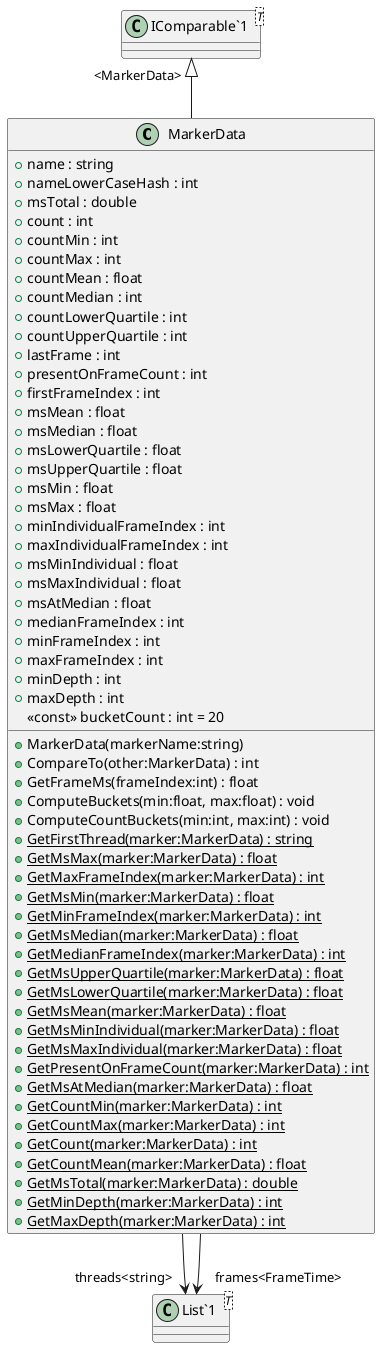 @startuml
class MarkerData {
    + name : string
    + nameLowerCaseHash : int
    + msTotal : double
    + count : int
    + countMin : int
    + countMax : int
    + countMean : float
    + countMedian : int
    + countLowerQuartile : int
    + countUpperQuartile : int
    + lastFrame : int
    + presentOnFrameCount : int
    + firstFrameIndex : int
    + msMean : float
    + msMedian : float
    + msLowerQuartile : float
    + msUpperQuartile : float
    + msMin : float
    + msMax : float
    + minIndividualFrameIndex : int
    + maxIndividualFrameIndex : int
    + msMinIndividual : float
    + msMaxIndividual : float
    + msAtMedian : float
    + medianFrameIndex : int
    + minFrameIndex : int
    + maxFrameIndex : int
    + minDepth : int
    + maxDepth : int
    <<const>> bucketCount : int = 20
    + MarkerData(markerName:string)
    + CompareTo(other:MarkerData) : int
    + GetFrameMs(frameIndex:int) : float
    + ComputeBuckets(min:float, max:float) : void
    + ComputeCountBuckets(min:int, max:int) : void
    + {static} GetFirstThread(marker:MarkerData) : string
    + {static} GetMsMax(marker:MarkerData) : float
    + {static} GetMaxFrameIndex(marker:MarkerData) : int
    + {static} GetMsMin(marker:MarkerData) : float
    + {static} GetMinFrameIndex(marker:MarkerData) : int
    + {static} GetMsMedian(marker:MarkerData) : float
    + {static} GetMedianFrameIndex(marker:MarkerData) : int
    + {static} GetMsUpperQuartile(marker:MarkerData) : float
    + {static} GetMsLowerQuartile(marker:MarkerData) : float
    + {static} GetMsMean(marker:MarkerData) : float
    + {static} GetMsMinIndividual(marker:MarkerData) : float
    + {static} GetMsMaxIndividual(marker:MarkerData) : float
    + {static} GetPresentOnFrameCount(marker:MarkerData) : int
    + {static} GetMsAtMedian(marker:MarkerData) : float
    + {static} GetCountMin(marker:MarkerData) : int
    + {static} GetCountMax(marker:MarkerData) : int
    + {static} GetCount(marker:MarkerData) : int
    + {static} GetCountMean(marker:MarkerData) : float
    + {static} GetMsTotal(marker:MarkerData) : double
    + {static} GetMinDepth(marker:MarkerData) : int
    + {static} GetMaxDepth(marker:MarkerData) : int
}
class "IComparable`1"<T> {
}
class "List`1"<T> {
}
"IComparable`1" "<MarkerData>" <|-- MarkerData
MarkerData --> "threads<string>" "List`1"
MarkerData --> "frames<FrameTime>" "List`1"
@enduml
